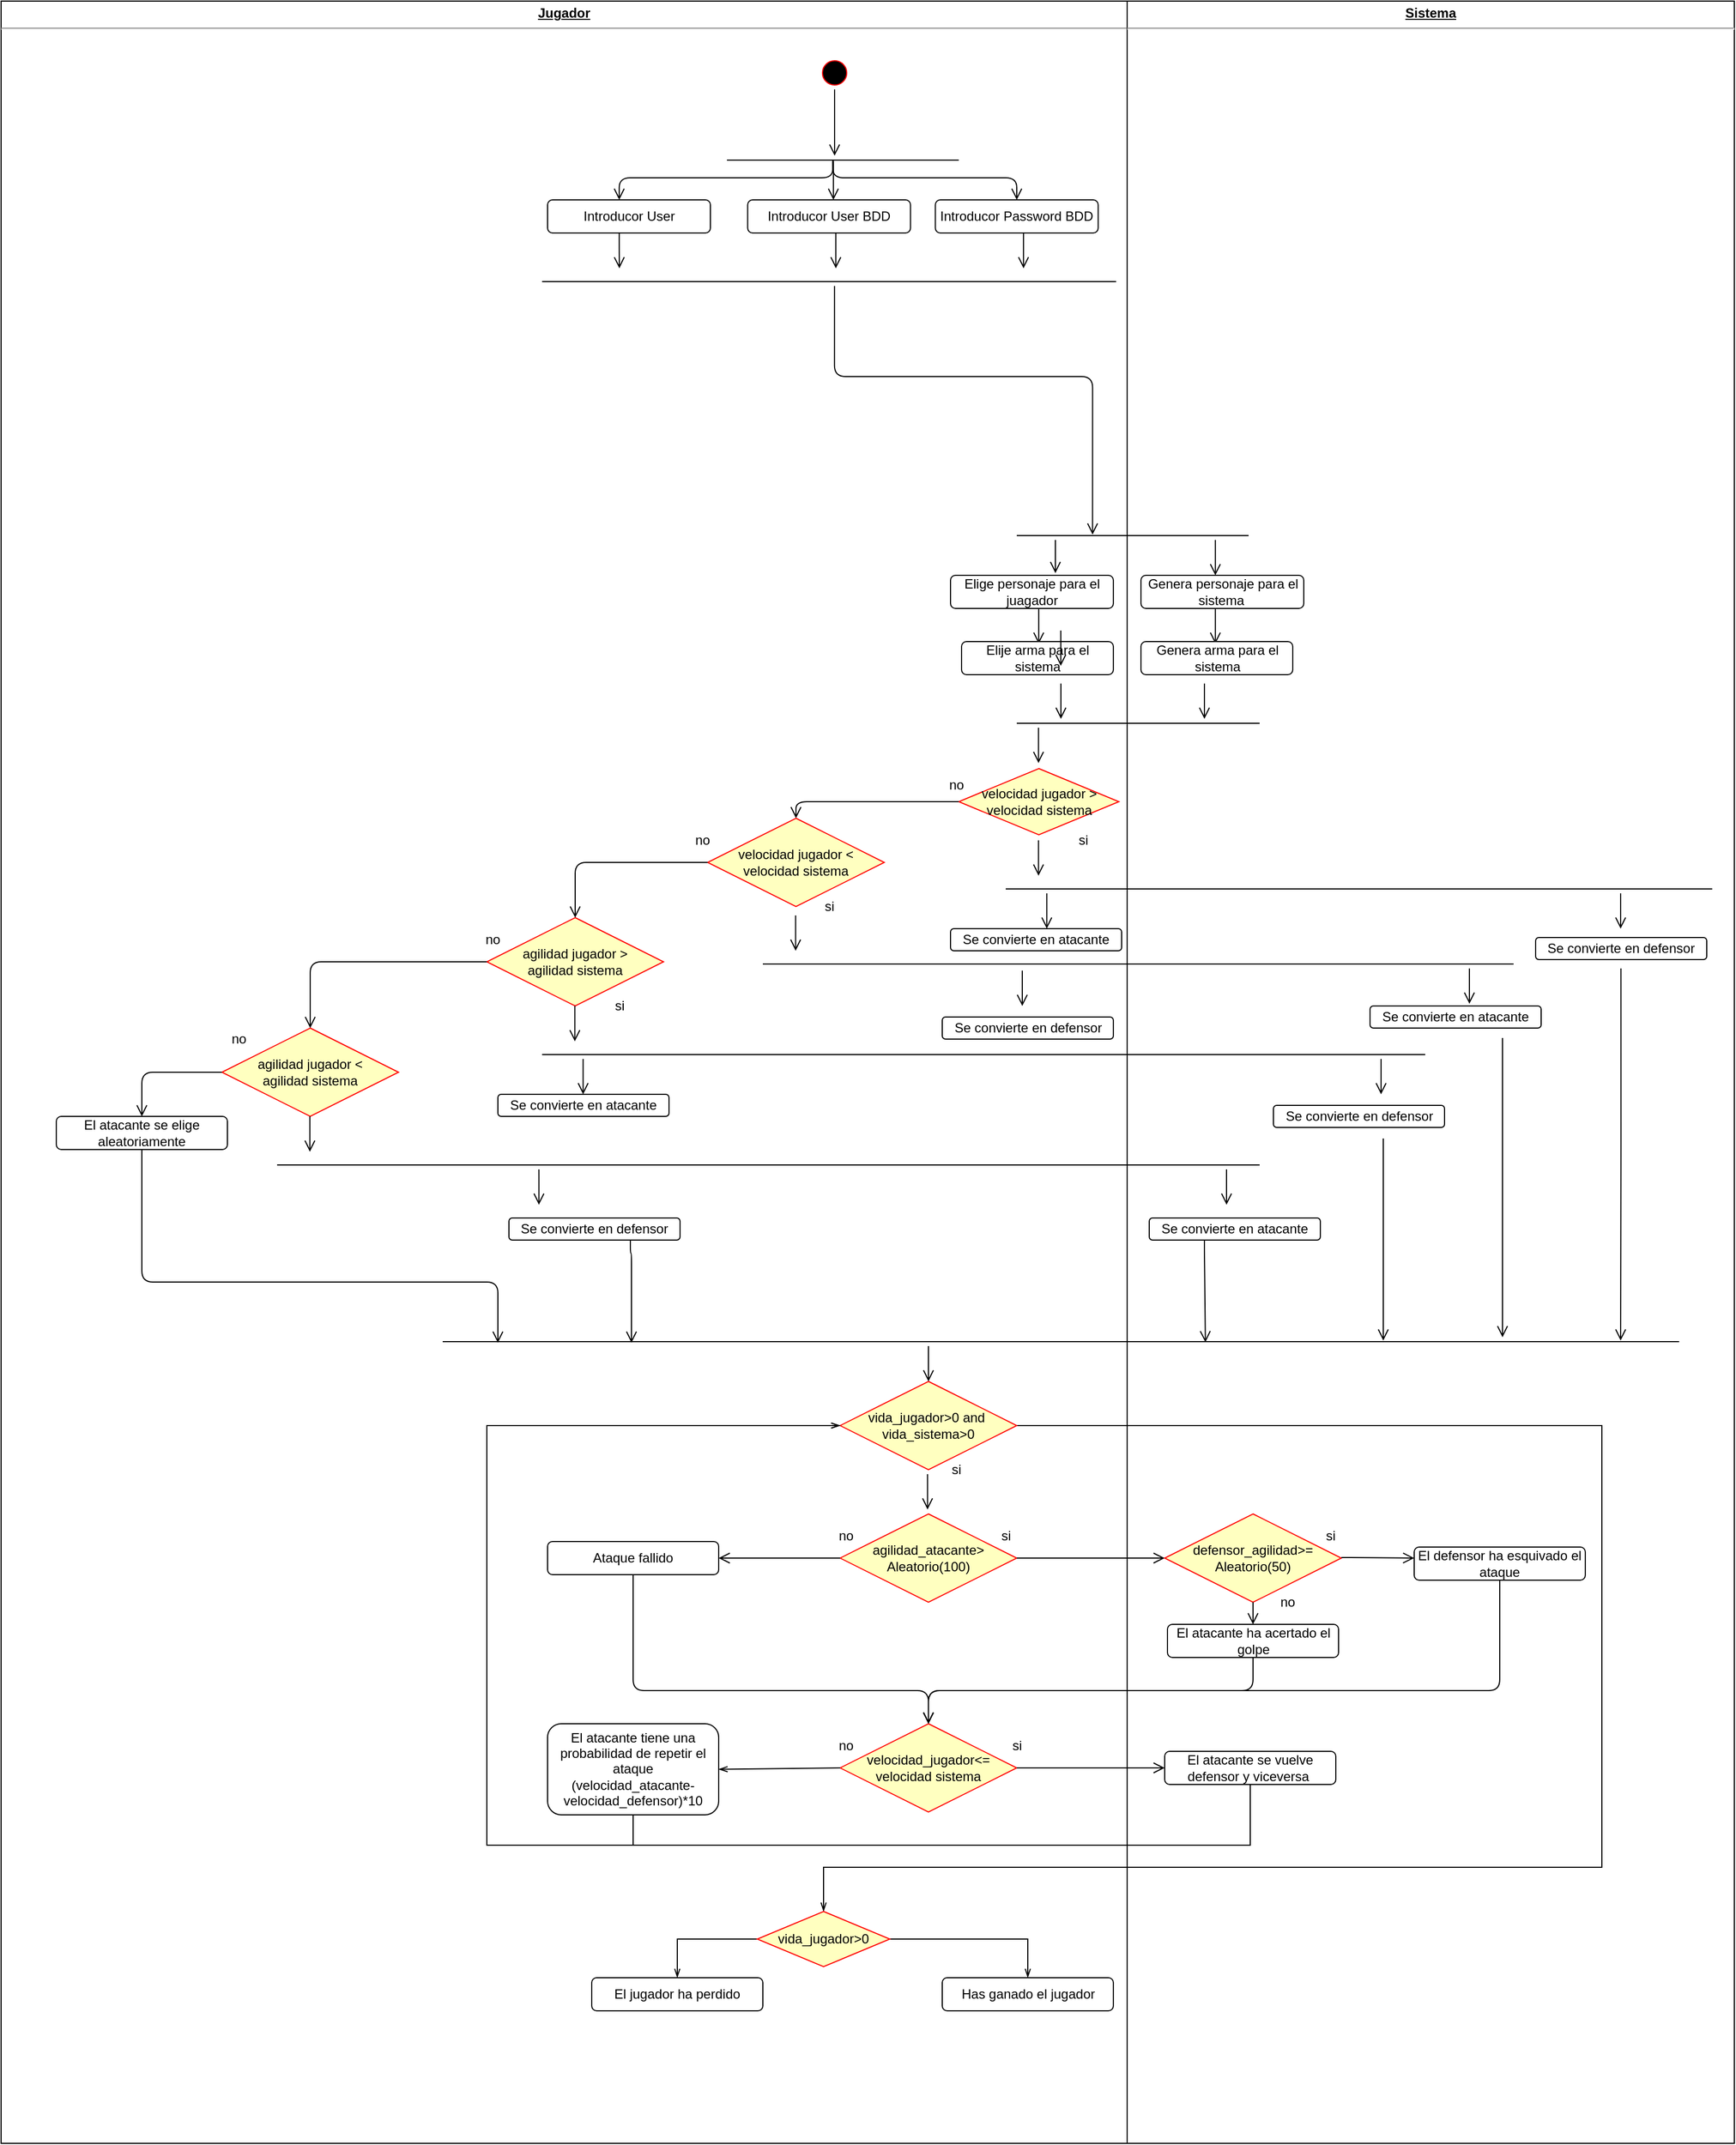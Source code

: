 <mxfile version="14.6.13" type="google"><diagram id="51n5UbU_sZ4hkZLBZIqP" name="Page-1"><mxGraphModel dx="1640" dy="1604" grid="1" gridSize="10" guides="1" tooltips="1" connect="1" arrows="1" fold="1" page="1" pageScale="1" pageWidth="827" pageHeight="1169" math="0" shadow="0"><root><mxCell id="0"/><mxCell id="1" parent="0"/><mxCell id="7JTgRj_fvfWq18P4eEFM-9" value="&lt;p style=&quot;margin: 0px ; margin-top: 4px ; text-align: center ; text-decoration: underline&quot;&gt;&lt;b&gt;Jugador&lt;/b&gt;&lt;/p&gt;&lt;hr&gt;&lt;p style=&quot;margin: 0px ; margin-left: 8px&quot;&gt;&lt;span style=&quot;color: rgba(0 , 0 , 0 , 0) ; font-family: monospace ; font-size: 0px&quot;&gt;%3CmxGraphModel%3E%3Croot%3E%3CmxCell%20id%3D%220%22%2F%3E%3CmxCell%20id%3D%221%22%20parent%3D%220%22%2F%3E%3CmxCell%20id%3D%222%22%20value%3D%22%22%20style%3D%22edgeStyle%3DorthogonalEdgeStyle%3Bhtml%3D1%3BverticalAlign%3Dbottom%3BendArrow%3Dopen%3BendSize%3D8%3B%22%20edge%3D%221%22%20parent%3D%221%22%3E%3CmxGeometry%20relative%3D%221%22%20as%3D%22geometry%22%3E%3CmxPoint%20x%3D%22299.88%22%20y%3D%22472%22%20as%3D%22targetPoint%22%2F%3E%3CmxPoint%20x%3D%22299.88%22%20y%3D%22440%22%20as%3D%22sourcePoint%22%2F%3E%3CArray%20as%3D%22points%22%3E%3CmxPoint%20x%3D%22299.88%22%20y%3D%22452%22%2F%3E%3CmxPoint%20x%3D%22299.88%22%20y%3D%22452%22%2F%3E%3C%2FArray%3E%3C%2FmxGeometry%3E%3C%2FmxCell%3E%3C%2Froot%3E%3C%2FmxGraphModel%3E&lt;/span&gt;&lt;br&gt;&lt;/p&gt;" style="verticalAlign=top;align=left;overflow=fill;fontSize=12;fontFamily=Helvetica;html=1;" parent="1" vertex="1"><mxGeometry x="-640" y="-110" width="1020" height="1940" as="geometry"/></mxCell><mxCell id="7JTgRj_fvfWq18P4eEFM-10" value="&lt;p style=&quot;margin: 0px ; margin-top: 4px ; text-align: center ; text-decoration: underline&quot;&gt;&lt;b&gt;Sistema&lt;/b&gt;&lt;/p&gt;&lt;hr&gt;&lt;p style=&quot;margin: 0px ; margin-left: 8px&quot;&gt;&lt;br&gt;&lt;/p&gt;" style="verticalAlign=top;align=left;overflow=fill;fontSize=12;fontFamily=Helvetica;html=1;" parent="1" vertex="1"><mxGeometry x="380" y="-110" width="550" height="1940" as="geometry"/></mxCell><mxCell id="7JTgRj_fvfWq18P4eEFM-1" value="" style="ellipse;html=1;shape=startState;fillColor=#000000;strokeColor=#ff0000;" parent="1" vertex="1"><mxGeometry x="100" y="-60" width="30" height="30" as="geometry"/></mxCell><mxCell id="7JTgRj_fvfWq18P4eEFM-2" value="" style="edgeStyle=orthogonalEdgeStyle;html=1;verticalAlign=bottom;endArrow=open;endSize=8;" parent="1" source="7JTgRj_fvfWq18P4eEFM-1" edge="1"><mxGeometry relative="1" as="geometry"><mxPoint x="115" y="30" as="targetPoint"/></mxGeometry></mxCell><mxCell id="7JTgRj_fvfWq18P4eEFM-4" value="Elige personaje para el juagador" style="rounded=1;whiteSpace=wrap;html=1;" parent="1" vertex="1"><mxGeometry x="220" y="410" width="147.5" height="30" as="geometry"/></mxCell><mxCell id="7JTgRj_fvfWq18P4eEFM-11" value="" style="line;strokeWidth=1;fillColor=none;align=left;verticalAlign=middle;spacingTop=-1;spacingLeft=3;spacingRight=3;rotatable=0;labelPosition=right;points=[];portConstraint=eastwest;" parent="1" vertex="1"><mxGeometry x="280" y="370" width="210" height="8" as="geometry"/></mxCell><mxCell id="7JTgRj_fvfWq18P4eEFM-12" value="" style="edgeStyle=orthogonalEdgeStyle;html=1;verticalAlign=bottom;endArrow=open;endSize=8;" parent="1" edge="1"><mxGeometry relative="1" as="geometry"><mxPoint x="315" y="408" as="targetPoint"/><mxPoint x="315" y="378" as="sourcePoint"/></mxGeometry></mxCell><mxCell id="7JTgRj_fvfWq18P4eEFM-13" value="" style="edgeStyle=orthogonalEdgeStyle;html=1;verticalAlign=bottom;endArrow=open;endSize=8;" parent="1" edge="1"><mxGeometry relative="1" as="geometry"><mxPoint x="459.88" y="410" as="targetPoint"/><mxPoint x="459.88" y="378" as="sourcePoint"/><Array as="points"><mxPoint x="459.88" y="390"/><mxPoint x="459.88" y="390"/></Array></mxGeometry></mxCell><mxCell id="7JTgRj_fvfWq18P4eEFM-15" value="Genera personaje para el sistema&amp;nbsp;" style="rounded=1;whiteSpace=wrap;html=1;" parent="1" vertex="1"><mxGeometry x="392.5" y="410" width="147.5" height="30" as="geometry"/></mxCell><mxCell id="7JTgRj_fvfWq18P4eEFM-16" value="" style="edgeStyle=orthogonalEdgeStyle;html=1;verticalAlign=bottom;endArrow=open;endSize=8;" parent="1" edge="1"><mxGeometry relative="1" as="geometry"><mxPoint x="459.88" y="472" as="targetPoint"/><mxPoint x="459.88" y="440" as="sourcePoint"/><Array as="points"><mxPoint x="459.88" y="452"/><mxPoint x="459.88" y="452"/></Array></mxGeometry></mxCell><mxCell id="7JTgRj_fvfWq18P4eEFM-17" value="Genera arma para el sistema" style="rounded=1;whiteSpace=wrap;html=1;" parent="1" vertex="1"><mxGeometry x="392.5" y="470" width="137.5" height="30" as="geometry"/></mxCell><mxCell id="7JTgRj_fvfWq18P4eEFM-21" value="" style="edgeStyle=orthogonalEdgeStyle;html=1;verticalAlign=bottom;endArrow=open;endSize=8;" parent="1" edge="1"><mxGeometry relative="1" as="geometry"><mxPoint x="299.88" y="472" as="targetPoint"/><mxPoint x="299.88" y="440" as="sourcePoint"/><Array as="points"><mxPoint x="299.88" y="452"/><mxPoint x="299.88" y="452"/></Array></mxGeometry></mxCell><mxCell id="7JTgRj_fvfWq18P4eEFM-22" value="Elije arma para el sistema" style="rounded=1;whiteSpace=wrap;html=1;" parent="1" vertex="1"><mxGeometry x="230" y="470" width="137.5" height="30" as="geometry"/></mxCell><mxCell id="7JTgRj_fvfWq18P4eEFM-23" value="" style="line;strokeWidth=1;fillColor=none;align=left;verticalAlign=middle;spacingTop=-1;spacingLeft=3;spacingRight=3;rotatable=0;labelPosition=right;points=[];portConstraint=eastwest;" parent="1" vertex="1"><mxGeometry x="280" y="540" width="220" height="8" as="geometry"/></mxCell><mxCell id="7JTgRj_fvfWq18P4eEFM-26" value="" style="edgeStyle=orthogonalEdgeStyle;html=1;verticalAlign=bottom;endArrow=open;endSize=8;" parent="1" edge="1"><mxGeometry relative="1" as="geometry"><mxPoint x="320.0" y="540" as="targetPoint"/><mxPoint x="320.0" y="508" as="sourcePoint"/><Array as="points"><mxPoint x="320" y="520"/><mxPoint x="320" y="520"/></Array></mxGeometry></mxCell><mxCell id="7JTgRj_fvfWq18P4eEFM-27" value="" style="edgeStyle=orthogonalEdgeStyle;html=1;verticalAlign=bottom;endArrow=open;endSize=8;" parent="1" edge="1"><mxGeometry relative="1" as="geometry"><mxPoint x="450.0" y="540" as="targetPoint"/><mxPoint x="450.0" y="508" as="sourcePoint"/><Array as="points"><mxPoint x="450" y="520"/><mxPoint x="450" y="520"/></Array></mxGeometry></mxCell><mxCell id="7JTgRj_fvfWq18P4eEFM-29" value="velocidad jugador &amp;gt; velocidad sistema" style="rhombus;whiteSpace=wrap;html=1;fillColor=#ffffc0;strokeColor=#ff0000;" parent="1" vertex="1"><mxGeometry x="227.5" y="585" width="145" height="60" as="geometry"/></mxCell><mxCell id="7JTgRj_fvfWq18P4eEFM-32" value="" style="edgeStyle=orthogonalEdgeStyle;html=1;verticalAlign=bottom;endArrow=open;endSize=8;" parent="1" edge="1"><mxGeometry relative="1" as="geometry"><mxPoint x="299.71" y="580" as="targetPoint"/><mxPoint x="299.71" y="548" as="sourcePoint"/><Array as="points"><mxPoint x="299.71" y="560"/><mxPoint x="299.71" y="560"/></Array></mxGeometry></mxCell><mxCell id="7JTgRj_fvfWq18P4eEFM-33" value="" style="edgeStyle=orthogonalEdgeStyle;html=1;verticalAlign=bottom;endArrow=open;endSize=8;exitX=0;exitY=0.5;exitDx=0;exitDy=0;entryX=0.5;entryY=0;entryDx=0;entryDy=0;" parent="1" source="7JTgRj_fvfWq18P4eEFM-29" target="7JTgRj_fvfWq18P4eEFM-35" edge="1"><mxGeometry relative="1" as="geometry"><mxPoint x="190.0" y="645" as="targetPoint"/><mxPoint x="190.0" y="613" as="sourcePoint"/><Array as="points"/></mxGeometry></mxCell><mxCell id="7JTgRj_fvfWq18P4eEFM-34" value="no" style="text;html=1;align=center;verticalAlign=middle;resizable=0;points=[];autosize=1;strokeColor=none;" parent="1" vertex="1"><mxGeometry x="210" y="590" width="30" height="20" as="geometry"/></mxCell><mxCell id="7JTgRj_fvfWq18P4eEFM-35" value="velocidad jugador &amp;lt; velocidad sistema" style="rhombus;whiteSpace=wrap;html=1;fillColor=#ffffc0;strokeColor=#ff0000;" parent="1" vertex="1"><mxGeometry y="630" width="160" height="80" as="geometry"/></mxCell><mxCell id="7JTgRj_fvfWq18P4eEFM-38" value="no" style="text;html=1;align=center;verticalAlign=middle;resizable=0;points=[];autosize=1;strokeColor=none;" parent="1" vertex="1"><mxGeometry x="-20" y="640" width="30" height="20" as="geometry"/></mxCell><mxCell id="7JTgRj_fvfWq18P4eEFM-40" value="agilidad jugador &amp;gt;&lt;br&gt;agilidad sistema" style="rhombus;whiteSpace=wrap;html=1;fillColor=#ffffc0;strokeColor=#ff0000;" parent="1" vertex="1"><mxGeometry x="-200" y="720" width="160" height="80" as="geometry"/></mxCell><mxCell id="7JTgRj_fvfWq18P4eEFM-41" value="" style="edgeStyle=orthogonalEdgeStyle;html=1;verticalAlign=bottom;endArrow=open;endSize=8;exitX=0;exitY=0.5;exitDx=0;exitDy=0;entryX=0.5;entryY=0;entryDx=0;entryDy=0;" parent="1" source="7JTgRj_fvfWq18P4eEFM-35" target="7JTgRj_fvfWq18P4eEFM-40" edge="1"><mxGeometry relative="1" as="geometry"><mxPoint x="90" y="640" as="targetPoint"/><mxPoint x="237.5" y="625" as="sourcePoint"/><Array as="points"/></mxGeometry></mxCell><mxCell id="7JTgRj_fvfWq18P4eEFM-42" value="si&lt;br&gt;" style="text;html=1;align=center;verticalAlign=middle;resizable=0;points=[];autosize=1;strokeColor=none;" parent="1" vertex="1"><mxGeometry x="330" y="640" width="20" height="20" as="geometry"/></mxCell><mxCell id="7JTgRj_fvfWq18P4eEFM-43" value="" style="edgeStyle=orthogonalEdgeStyle;html=1;verticalAlign=bottom;endArrow=open;endSize=8;" parent="1" edge="1"><mxGeometry relative="1" as="geometry"><mxPoint x="299.71" y="682" as="targetPoint"/><mxPoint x="299.71" y="650" as="sourcePoint"/><Array as="points"><mxPoint x="299.71" y="662"/><mxPoint x="299.71" y="662"/></Array></mxGeometry></mxCell><mxCell id="7JTgRj_fvfWq18P4eEFM-45" value="" style="line;strokeWidth=1;fillColor=none;align=left;verticalAlign=middle;spacingTop=-1;spacingLeft=3;spacingRight=3;rotatable=0;labelPosition=right;points=[];portConstraint=eastwest;" parent="1" vertex="1"><mxGeometry x="270" y="690" width="640" height="8" as="geometry"/></mxCell><mxCell id="7JTgRj_fvfWq18P4eEFM-46" value="" style="edgeStyle=orthogonalEdgeStyle;html=1;verticalAlign=bottom;endArrow=open;endSize=8;" parent="1" edge="1"><mxGeometry relative="1" as="geometry"><mxPoint x="307.21" y="730" as="targetPoint"/><mxPoint x="307.21" y="698" as="sourcePoint"/><Array as="points"><mxPoint x="307.21" y="710"/><mxPoint x="307.21" y="710"/></Array></mxGeometry></mxCell><mxCell id="7JTgRj_fvfWq18P4eEFM-47" value="" style="edgeStyle=orthogonalEdgeStyle;html=1;verticalAlign=bottom;endArrow=open;endSize=8;" parent="1" edge="1"><mxGeometry relative="1" as="geometry"><mxPoint x="827" y="730" as="targetPoint"/><mxPoint x="827" y="698" as="sourcePoint"/><Array as="points"><mxPoint x="827" y="710"/><mxPoint x="827" y="710"/></Array></mxGeometry></mxCell><mxCell id="7JTgRj_fvfWq18P4eEFM-48" value="Se convierte en atacante" style="rounded=1;whiteSpace=wrap;html=1;" parent="1" vertex="1"><mxGeometry x="220" y="730" width="155" height="20" as="geometry"/></mxCell><mxCell id="7JTgRj_fvfWq18P4eEFM-50" value="Se convierte en defensor" style="rounded=1;whiteSpace=wrap;html=1;" parent="1" vertex="1"><mxGeometry x="750" y="738" width="155" height="20" as="geometry"/></mxCell><mxCell id="7JTgRj_fvfWq18P4eEFM-51" value="si&lt;br&gt;" style="text;html=1;align=center;verticalAlign=middle;resizable=0;points=[];autosize=1;strokeColor=none;" parent="1" vertex="1"><mxGeometry x="100" y="700" width="20" height="20" as="geometry"/></mxCell><mxCell id="7JTgRj_fvfWq18P4eEFM-52" value="" style="edgeStyle=orthogonalEdgeStyle;html=1;verticalAlign=bottom;endArrow=open;endSize=8;" parent="1" edge="1"><mxGeometry relative="1" as="geometry"><mxPoint x="79.71" y="750" as="targetPoint"/><mxPoint x="79.71" y="718" as="sourcePoint"/><Array as="points"><mxPoint x="79.71" y="730"/><mxPoint x="79.71" y="730"/></Array></mxGeometry></mxCell><mxCell id="7JTgRj_fvfWq18P4eEFM-53" value="" style="line;strokeWidth=1;fillColor=none;align=left;verticalAlign=middle;spacingTop=-1;spacingLeft=3;spacingRight=3;rotatable=0;labelPosition=right;points=[];portConstraint=eastwest;" parent="1" vertex="1"><mxGeometry x="50" y="758" width="680" height="8" as="geometry"/></mxCell><mxCell id="7JTgRj_fvfWq18P4eEFM-54" value="" style="edgeStyle=orthogonalEdgeStyle;html=1;verticalAlign=bottom;endArrow=open;endSize=8;" parent="1" edge="1"><mxGeometry relative="1" as="geometry"><mxPoint x="285" y="800" as="targetPoint"/><mxPoint x="285" y="768" as="sourcePoint"/><Array as="points"><mxPoint x="285" y="780"/><mxPoint x="285" y="780"/></Array></mxGeometry></mxCell><mxCell id="7JTgRj_fvfWq18P4eEFM-55" value="" style="edgeStyle=orthogonalEdgeStyle;html=1;verticalAlign=bottom;endArrow=open;endSize=8;" parent="1" edge="1"><mxGeometry relative="1" as="geometry"><mxPoint x="690.02" y="798" as="targetPoint"/><mxPoint x="690.02" y="766" as="sourcePoint"/><Array as="points"><mxPoint x="690.02" y="778"/><mxPoint x="690.02" y="778"/></Array></mxGeometry></mxCell><mxCell id="7JTgRj_fvfWq18P4eEFM-56" value="Se convierte en atacante" style="rounded=1;whiteSpace=wrap;html=1;" parent="1" vertex="1"><mxGeometry x="600" y="800" width="155" height="20" as="geometry"/></mxCell><mxCell id="7JTgRj_fvfWq18P4eEFM-57" value="Se convierte en defensor" style="rounded=1;whiteSpace=wrap;html=1;" parent="1" vertex="1"><mxGeometry x="212.5" y="810" width="155" height="20" as="geometry"/></mxCell><mxCell id="7JTgRj_fvfWq18P4eEFM-58" value="agilidad jugador &amp;lt;&lt;br&gt;agilidad sistema" style="rhombus;whiteSpace=wrap;html=1;fillColor=#ffffc0;strokeColor=#ff0000;" parent="1" vertex="1"><mxGeometry x="-440" y="820" width="160" height="80" as="geometry"/></mxCell><mxCell id="7JTgRj_fvfWq18P4eEFM-59" value="" style="edgeStyle=orthogonalEdgeStyle;html=1;verticalAlign=bottom;endArrow=open;endSize=8;exitX=0;exitY=0.5;exitDx=0;exitDy=0;" parent="1" source="7JTgRj_fvfWq18P4eEFM-40" target="7JTgRj_fvfWq18P4eEFM-58" edge="1"><mxGeometry relative="1" as="geometry"><mxPoint x="-110" y="730" as="targetPoint"/><mxPoint x="10" y="680.0" as="sourcePoint"/><Array as="points"/></mxGeometry></mxCell><mxCell id="7JTgRj_fvfWq18P4eEFM-60" value="no" style="text;html=1;align=center;verticalAlign=middle;resizable=0;points=[];autosize=1;strokeColor=none;" parent="1" vertex="1"><mxGeometry x="-210" y="730" width="30" height="20" as="geometry"/></mxCell><mxCell id="7JTgRj_fvfWq18P4eEFM-77" value="si&lt;br&gt;" style="text;html=1;align=center;verticalAlign=middle;resizable=0;points=[];autosize=1;strokeColor=none;" parent="1" vertex="1"><mxGeometry x="-90" y="790" width="20" height="20" as="geometry"/></mxCell><mxCell id="7JTgRj_fvfWq18P4eEFM-78" value="" style="edgeStyle=orthogonalEdgeStyle;html=1;verticalAlign=bottom;endArrow=open;endSize=8;" parent="1" edge="1"><mxGeometry relative="1" as="geometry"><mxPoint x="-120.29" y="832.0" as="targetPoint"/><mxPoint x="-120.29" y="800" as="sourcePoint"/><Array as="points"><mxPoint x="-120.29" y="812"/><mxPoint x="-120.29" y="812"/></Array></mxGeometry></mxCell><mxCell id="7JTgRj_fvfWq18P4eEFM-79" value="" style="line;strokeWidth=1;fillColor=none;align=left;verticalAlign=middle;spacingTop=-1;spacingLeft=3;spacingRight=3;rotatable=0;labelPosition=right;points=[];portConstraint=eastwest;" parent="1" vertex="1"><mxGeometry x="-150" y="840" width="800" height="8" as="geometry"/></mxCell><mxCell id="7JTgRj_fvfWq18P4eEFM-80" value="" style="edgeStyle=orthogonalEdgeStyle;html=1;verticalAlign=bottom;endArrow=open;endSize=8;" parent="1" edge="1"><mxGeometry relative="1" as="geometry"><mxPoint x="-112.79" y="880" as="targetPoint"/><mxPoint x="-112.79" y="848" as="sourcePoint"/><Array as="points"><mxPoint x="-112.79" y="860"/><mxPoint x="-112.79" y="860"/></Array></mxGeometry></mxCell><mxCell id="7JTgRj_fvfWq18P4eEFM-81" value="" style="edgeStyle=orthogonalEdgeStyle;html=1;verticalAlign=bottom;endArrow=open;endSize=8;" parent="1" edge="1"><mxGeometry relative="1" as="geometry"><mxPoint x="610" y="880" as="targetPoint"/><mxPoint x="610" y="848" as="sourcePoint"/><Array as="points"><mxPoint x="610" y="860"/><mxPoint x="610" y="860"/></Array></mxGeometry></mxCell><mxCell id="7JTgRj_fvfWq18P4eEFM-82" value="Se convierte en defensor" style="rounded=1;whiteSpace=wrap;html=1;" parent="1" vertex="1"><mxGeometry x="512.5" y="890" width="155" height="20" as="geometry"/></mxCell><mxCell id="7JTgRj_fvfWq18P4eEFM-84" value="Se convierte en atacante" style="rounded=1;whiteSpace=wrap;html=1;" parent="1" vertex="1"><mxGeometry x="-190" y="880" width="155" height="20" as="geometry"/></mxCell><mxCell id="7JTgRj_fvfWq18P4eEFM-85" value="El atacante se elige aleatoriamente" style="rounded=1;whiteSpace=wrap;html=1;" parent="1" vertex="1"><mxGeometry x="-590" y="900" width="155" height="30" as="geometry"/></mxCell><mxCell id="7JTgRj_fvfWq18P4eEFM-86" value="no" style="text;html=1;align=center;verticalAlign=middle;resizable=0;points=[];autosize=1;strokeColor=none;" parent="1" vertex="1"><mxGeometry x="-440" y="820" width="30" height="20" as="geometry"/></mxCell><mxCell id="7JTgRj_fvfWq18P4eEFM-87" value="" style="edgeStyle=orthogonalEdgeStyle;html=1;verticalAlign=bottom;endArrow=open;endSize=8;exitX=0;exitY=0.5;exitDx=0;exitDy=0;" parent="1" source="7JTgRj_fvfWq18P4eEFM-58" target="7JTgRj_fvfWq18P4eEFM-85" edge="1"><mxGeometry relative="1" as="geometry"><mxPoint x="-349.966" y="830.017" as="targetPoint"/><mxPoint x="-190" y="770" as="sourcePoint"/><Array as="points"/></mxGeometry></mxCell><mxCell id="7JTgRj_fvfWq18P4eEFM-96" value="" style="edgeStyle=orthogonalEdgeStyle;html=1;verticalAlign=bottom;endArrow=open;endSize=8;" parent="1" edge="1"><mxGeometry relative="1" as="geometry"><mxPoint x="-360.29" y="932" as="targetPoint"/><mxPoint x="-360.29" y="900" as="sourcePoint"/><Array as="points"><mxPoint x="-360.29" y="912"/><mxPoint x="-360.29" y="912"/></Array></mxGeometry></mxCell><mxCell id="7JTgRj_fvfWq18P4eEFM-97" value="" style="line;strokeWidth=1;fillColor=none;align=left;verticalAlign=middle;spacingTop=-1;spacingLeft=3;spacingRight=3;rotatable=0;labelPosition=right;points=[];portConstraint=eastwest;" parent="1" vertex="1"><mxGeometry x="-390" y="940" width="890" height="8" as="geometry"/></mxCell><mxCell id="7JTgRj_fvfWq18P4eEFM-98" value="" style="edgeStyle=orthogonalEdgeStyle;html=1;verticalAlign=bottom;endArrow=open;endSize=8;" parent="1" edge="1"><mxGeometry relative="1" as="geometry"><mxPoint x="470.02" y="980" as="targetPoint"/><mxPoint x="470.02" y="948" as="sourcePoint"/><Array as="points"><mxPoint x="470.02" y="960"/><mxPoint x="470.02" y="960"/></Array></mxGeometry></mxCell><mxCell id="7JTgRj_fvfWq18P4eEFM-99" value="Se convierte en atacante" style="rounded=1;whiteSpace=wrap;html=1;" parent="1" vertex="1"><mxGeometry x="400" y="992" width="155" height="20" as="geometry"/></mxCell><mxCell id="7JTgRj_fvfWq18P4eEFM-100" value="Se convierte en defensor" style="rounded=1;whiteSpace=wrap;html=1;" parent="1" vertex="1"><mxGeometry x="-180" y="992" width="155" height="20" as="geometry"/></mxCell><mxCell id="7JTgRj_fvfWq18P4eEFM-101" value="" style="edgeStyle=orthogonalEdgeStyle;html=1;verticalAlign=bottom;endArrow=open;endSize=8;" parent="1" edge="1"><mxGeometry relative="1" as="geometry"><mxPoint x="-152.84" y="980.0" as="targetPoint"/><mxPoint x="-152.84" y="948" as="sourcePoint"/><Array as="points"><mxPoint x="-152.84" y="960"/><mxPoint x="-152.84" y="960"/></Array></mxGeometry></mxCell><mxCell id="7JTgRj_fvfWq18P4eEFM-102" value="" style="line;strokeWidth=1;fillColor=none;align=left;verticalAlign=middle;spacingTop=-1;spacingLeft=3;spacingRight=3;rotatable=0;labelPosition=right;points=[];portConstraint=eastwest;" parent="1" vertex="1"><mxGeometry x="-240" y="1100" width="1120" height="8" as="geometry"/></mxCell><mxCell id="7JTgRj_fvfWq18P4eEFM-103" value="" style="edgeStyle=orthogonalEdgeStyle;html=1;verticalAlign=bottom;endArrow=open;endSize=8;exitX=0.5;exitY=1;exitDx=0;exitDy=0;" parent="1" source="7JTgRj_fvfWq18P4eEFM-85" edge="1"><mxGeometry relative="1" as="geometry"><mxPoint x="-190" y="1105" as="targetPoint"/><mxPoint x="-430" y="870" as="sourcePoint"/><Array as="points"><mxPoint x="-513" y="1050"/><mxPoint x="-190" y="1050"/><mxPoint x="-190" y="1105"/></Array></mxGeometry></mxCell><mxCell id="7JTgRj_fvfWq18P4eEFM-104" value="" style="edgeStyle=orthogonalEdgeStyle;html=1;verticalAlign=bottom;endArrow=open;endSize=8;" parent="1" edge="1"><mxGeometry relative="1" as="geometry"><mxPoint x="-69" y="1105" as="targetPoint"/><mxPoint x="-70.0" y="1012" as="sourcePoint"/><Array as="points"><mxPoint x="-70" y="1024"/><mxPoint x="-69" y="1024"/></Array></mxGeometry></mxCell><mxCell id="7JTgRj_fvfWq18P4eEFM-105" value="" style="edgeStyle=orthogonalEdgeStyle;html=1;verticalAlign=bottom;endArrow=open;endSize=8;entryX=0.192;entryY=0.569;entryDx=0;entryDy=0;entryPerimeter=0;" parent="1" edge="1"><mxGeometry relative="1" as="geometry"><mxPoint x="450.88" y="1104.552" as="targetPoint"/><mxPoint x="450" y="1012.0" as="sourcePoint"/><Array as="points"><mxPoint x="450" y="1024"/><mxPoint x="451" y="1024"/></Array></mxGeometry></mxCell><mxCell id="7JTgRj_fvfWq18P4eEFM-106" value="" style="edgeStyle=orthogonalEdgeStyle;html=1;verticalAlign=bottom;endArrow=open;endSize=8;" parent="1" edge="1"><mxGeometry relative="1" as="geometry"><mxPoint x="612" y="1103" as="targetPoint"/><mxPoint x="612" y="920" as="sourcePoint"/><Array as="points"><mxPoint x="612" y="960"/><mxPoint x="612" y="960"/></Array></mxGeometry></mxCell><mxCell id="7JTgRj_fvfWq18P4eEFM-107" value="" style="edgeStyle=orthogonalEdgeStyle;html=1;verticalAlign=bottom;endArrow=open;endSize=8;" parent="1" target="7JTgRj_fvfWq18P4eEFM-102" edge="1"><mxGeometry relative="1" as="geometry"><mxPoint x="720" y="1012" as="targetPoint"/><mxPoint x="720" y="829" as="sourcePoint"/><Array as="points"><mxPoint x="720" y="1050"/><mxPoint x="720" y="1050"/></Array></mxGeometry></mxCell><mxCell id="7JTgRj_fvfWq18P4eEFM-108" value="" style="edgeStyle=orthogonalEdgeStyle;html=1;verticalAlign=bottom;endArrow=open;endSize=8;entryX=0.953;entryY=0.373;entryDx=0;entryDy=0;entryPerimeter=0;" parent="1" target="7JTgRj_fvfWq18P4eEFM-102" edge="1"><mxGeometry relative="1" as="geometry"><mxPoint x="827.26" y="1037" as="targetPoint"/><mxPoint x="827.26" y="766" as="sourcePoint"/><Array as="points"><mxPoint x="827" y="933"/><mxPoint x="827" y="933"/><mxPoint x="827" y="1103"/></Array></mxGeometry></mxCell><mxCell id="7JTgRj_fvfWq18P4eEFM-152" style="edgeStyle=orthogonalEdgeStyle;rounded=0;orthogonalLoop=1;jettySize=auto;html=1;exitX=1;exitY=0.5;exitDx=0;exitDy=0;endArrow=openThin;endFill=0;strokeColor=#000000;entryX=0.5;entryY=0;entryDx=0;entryDy=0;" parent="1" target="7JTgRj_fvfWq18P4eEFM-150" edge="1"><mxGeometry relative="1" as="geometry"><mxPoint x="175" y="1180" as="sourcePoint"/><Array as="points"><mxPoint x="810" y="1180"/><mxPoint x="810" y="1580"/><mxPoint x="105" y="1580"/></Array></mxGeometry></mxCell><mxCell id="7JTgRj_fvfWq18P4eEFM-109" value="vida_jugador&amp;gt;0 and&amp;nbsp;&lt;br&gt;vida_sistema&amp;gt;0" style="rhombus;whiteSpace=wrap;html=1;fillColor=#ffffc0;strokeColor=#ff0000;" parent="1" vertex="1"><mxGeometry x="120" y="1140" width="160" height="80" as="geometry"/></mxCell><mxCell id="7JTgRj_fvfWq18P4eEFM-110" value="si&lt;br&gt;" style="text;html=1;align=center;verticalAlign=middle;resizable=0;points=[];autosize=1;strokeColor=none;" parent="1" vertex="1"><mxGeometry x="215" y="1210" width="20" height="20" as="geometry"/></mxCell><mxCell id="7JTgRj_fvfWq18P4eEFM-111" value="" style="edgeStyle=orthogonalEdgeStyle;html=1;verticalAlign=bottom;endArrow=open;endSize=8;" parent="1" edge="1"><mxGeometry relative="1" as="geometry"><mxPoint x="200.02" y="1140" as="targetPoint"/><mxPoint x="200.02" y="1108" as="sourcePoint"/><Array as="points"><mxPoint x="200.02" y="1120"/><mxPoint x="200.02" y="1120"/></Array></mxGeometry></mxCell><mxCell id="7JTgRj_fvfWq18P4eEFM-112" value="agilidad_atacante&amp;gt;&lt;br&gt;Aleatorio(100)" style="rhombus;whiteSpace=wrap;html=1;fillColor=#ffffc0;strokeColor=#ff0000;" parent="1" vertex="1"><mxGeometry x="120" y="1260" width="160" height="80" as="geometry"/></mxCell><mxCell id="7JTgRj_fvfWq18P4eEFM-113" value="" style="edgeStyle=orthogonalEdgeStyle;html=1;verticalAlign=bottom;endArrow=open;endSize=8;" parent="1" edge="1"><mxGeometry relative="1" as="geometry"><mxPoint x="199.19" y="1256" as="targetPoint"/><mxPoint x="199.19" y="1224" as="sourcePoint"/><Array as="points"><mxPoint x="199.19" y="1236"/><mxPoint x="199.19" y="1236"/></Array></mxGeometry></mxCell><mxCell id="7JTgRj_fvfWq18P4eEFM-114" value="si&lt;br&gt;" style="text;html=1;align=center;verticalAlign=middle;resizable=0;points=[];autosize=1;strokeColor=none;" parent="1" vertex="1"><mxGeometry x="260" y="1270" width="20" height="20" as="geometry"/></mxCell><mxCell id="7JTgRj_fvfWq18P4eEFM-115" value="" style="edgeStyle=orthogonalEdgeStyle;html=1;verticalAlign=bottom;endArrow=open;endSize=8;exitX=1;exitY=0.5;exitDx=0;exitDy=0;entryX=0;entryY=0.5;entryDx=0;entryDy=0;" parent="1" source="7JTgRj_fvfWq18P4eEFM-112" edge="1"><mxGeometry relative="1" as="geometry"><mxPoint x="414" y="1300" as="targetPoint"/><mxPoint x="-502.5" y="940" as="sourcePoint"/><Array as="points"><mxPoint x="400" y="1300"/></Array></mxGeometry></mxCell><mxCell id="7JTgRj_fvfWq18P4eEFM-117" value="defensor_agilidad&amp;gt;=&lt;br&gt;Aleatorio(50)" style="rhombus;whiteSpace=wrap;html=1;fillColor=#ffffc0;strokeColor=#ff0000;" parent="1" vertex="1"><mxGeometry x="414" y="1260" width="160" height="80" as="geometry"/></mxCell><mxCell id="7JTgRj_fvfWq18P4eEFM-118" value="si&lt;br&gt;" style="text;html=1;align=center;verticalAlign=middle;resizable=0;points=[];autosize=1;strokeColor=none;" parent="1" vertex="1"><mxGeometry x="554" y="1270" width="20" height="20" as="geometry"/></mxCell><mxCell id="7JTgRj_fvfWq18P4eEFM-119" value="El defensor ha esquivado el ataque" style="rounded=1;whiteSpace=wrap;html=1;" parent="1" vertex="1"><mxGeometry x="640" y="1290" width="155" height="30" as="geometry"/></mxCell><mxCell id="7JTgRj_fvfWq18P4eEFM-120" value="" style="edgeStyle=orthogonalEdgeStyle;html=1;verticalAlign=bottom;endArrow=open;endSize=8;exitX=1;exitY=0.5;exitDx=0;exitDy=0;" parent="1" edge="1"><mxGeometry relative="1" as="geometry"><mxPoint x="640" y="1300" as="targetPoint"/><mxPoint x="574" y="1299.5" as="sourcePoint"/><Array as="points"><mxPoint x="590" y="1299"/></Array></mxGeometry></mxCell><mxCell id="7JTgRj_fvfWq18P4eEFM-121" value="no" style="text;html=1;align=center;verticalAlign=middle;resizable=0;points=[];autosize=1;strokeColor=none;" parent="1" vertex="1"><mxGeometry x="510" y="1330" width="30" height="20" as="geometry"/></mxCell><mxCell id="7JTgRj_fvfWq18P4eEFM-122" value="El atacante ha acertado el golpe" style="rounded=1;whiteSpace=wrap;html=1;" parent="1" vertex="1"><mxGeometry x="416.5" y="1360" width="155" height="30" as="geometry"/></mxCell><mxCell id="7JTgRj_fvfWq18P4eEFM-125" value="" style="edgeStyle=orthogonalEdgeStyle;html=1;verticalAlign=bottom;endArrow=open;endSize=8;exitX=0.5;exitY=1;exitDx=0;exitDy=0;entryX=0.5;entryY=0;entryDx=0;entryDy=0;" parent="1" source="7JTgRj_fvfWq18P4eEFM-117" target="7JTgRj_fvfWq18P4eEFM-122" edge="1"><mxGeometry relative="1" as="geometry"><mxPoint x="650" y="1310" as="targetPoint"/><mxPoint x="584" y="1309.5" as="sourcePoint"/><Array as="points"><mxPoint x="494" y="1360"/><mxPoint x="494" y="1360"/></Array></mxGeometry></mxCell><mxCell id="7JTgRj_fvfWq18P4eEFM-126" value="no" style="text;html=1;align=center;verticalAlign=middle;resizable=0;points=[];autosize=1;strokeColor=none;" parent="1" vertex="1"><mxGeometry x="110" y="1270" width="30" height="20" as="geometry"/></mxCell><mxCell id="7JTgRj_fvfWq18P4eEFM-127" value="Ataque fallido" style="rounded=1;whiteSpace=wrap;html=1;" parent="1" vertex="1"><mxGeometry x="-145" y="1285" width="155" height="30" as="geometry"/></mxCell><mxCell id="7JTgRj_fvfWq18P4eEFM-128" value="" style="edgeStyle=orthogonalEdgeStyle;html=1;verticalAlign=bottom;endArrow=open;endSize=8;exitX=0;exitY=0.5;exitDx=0;exitDy=0;entryX=1;entryY=0.5;entryDx=0;entryDy=0;" parent="1" source="7JTgRj_fvfWq18P4eEFM-112" target="7JTgRj_fvfWq18P4eEFM-127" edge="1"><mxGeometry relative="1" as="geometry"><mxPoint x="424" y="1310" as="targetPoint"/><mxPoint x="290" y="1310" as="sourcePoint"/><Array as="points"><mxPoint x="100" y="1300"/><mxPoint x="100" y="1300"/></Array></mxGeometry></mxCell><mxCell id="7JTgRj_fvfWq18P4eEFM-130" value="" style="edgeStyle=orthogonalEdgeStyle;html=1;verticalAlign=bottom;endArrow=open;endSize=8;exitX=0.5;exitY=1;exitDx=0;exitDy=0;entryX=0.5;entryY=0;entryDx=0;entryDy=0;" parent="1" source="7JTgRj_fvfWq18P4eEFM-127" target="7JTgRj_fvfWq18P4eEFM-131" edge="1"><mxGeometry relative="1" as="geometry"><mxPoint x="170" y="1530" as="targetPoint"/><mxPoint y="1470" as="sourcePoint"/><Array as="points"><mxPoint x="-67" y="1420"/><mxPoint x="200" y="1420"/></Array></mxGeometry></mxCell><mxCell id="7JTgRj_fvfWq18P4eEFM-131" value="velocidad_jugador&amp;lt;=&lt;br&gt;velocidad sistema" style="rhombus;whiteSpace=wrap;html=1;fillColor=#ffffc0;strokeColor=#ff0000;" parent="1" vertex="1"><mxGeometry x="120" y="1450" width="160" height="80" as="geometry"/></mxCell><mxCell id="7JTgRj_fvfWq18P4eEFM-133" value="" style="edgeStyle=orthogonalEdgeStyle;html=1;verticalAlign=bottom;endArrow=open;endSize=8;exitX=0.5;exitY=1;exitDx=0;exitDy=0;entryX=0.5;entryY=0;entryDx=0;entryDy=0;" parent="1" source="7JTgRj_fvfWq18P4eEFM-122" target="7JTgRj_fvfWq18P4eEFM-131" edge="1"><mxGeometry relative="1" as="geometry"><mxPoint x="210" y="1460" as="targetPoint"/><mxPoint x="-57.5" y="1325" as="sourcePoint"/><Array as="points"><mxPoint x="494" y="1420"/><mxPoint x="200" y="1420"/></Array></mxGeometry></mxCell><mxCell id="7JTgRj_fvfWq18P4eEFM-134" value="" style="edgeStyle=orthogonalEdgeStyle;html=1;verticalAlign=bottom;endArrow=open;endSize=8;exitX=0.5;exitY=1;exitDx=0;exitDy=0;entryX=0.5;entryY=0;entryDx=0;entryDy=0;" parent="1" source="7JTgRj_fvfWq18P4eEFM-119" target="7JTgRj_fvfWq18P4eEFM-131" edge="1"><mxGeometry relative="1" as="geometry"><mxPoint x="210" y="1460" as="targetPoint"/><mxPoint x="426.5" y="1385" as="sourcePoint"/><Array as="points"><mxPoint x="718" y="1420"/><mxPoint x="200" y="1420"/></Array></mxGeometry></mxCell><mxCell id="7JTgRj_fvfWq18P4eEFM-136" value="si&lt;br&gt;" style="text;html=1;align=center;verticalAlign=middle;resizable=0;points=[];autosize=1;strokeColor=none;" parent="1" vertex="1"><mxGeometry x="270" y="1460" width="20" height="20" as="geometry"/></mxCell><mxCell id="7JTgRj_fvfWq18P4eEFM-149" style="edgeStyle=orthogonalEdgeStyle;rounded=0;orthogonalLoop=1;jettySize=auto;html=1;exitX=0.5;exitY=1;exitDx=0;exitDy=0;endArrow=openThin;endFill=0;strokeColor=#000000;" parent="1" source="7JTgRj_fvfWq18P4eEFM-137" edge="1"><mxGeometry relative="1" as="geometry"><mxPoint x="120" y="1180" as="targetPoint"/><Array as="points"><mxPoint x="491" y="1560"/><mxPoint x="-200" y="1560"/><mxPoint x="-200" y="1180"/></Array></mxGeometry></mxCell><mxCell id="7JTgRj_fvfWq18P4eEFM-137" value="El atacante se vuelve defensor y viceversa&amp;nbsp;" style="rounded=1;whiteSpace=wrap;html=1;" parent="1" vertex="1"><mxGeometry x="414" y="1475" width="155" height="30" as="geometry"/></mxCell><mxCell id="7JTgRj_fvfWq18P4eEFM-138" value="" style="edgeStyle=orthogonalEdgeStyle;html=1;verticalAlign=bottom;endArrow=open;endSize=8;exitX=1;exitY=0.5;exitDx=0;exitDy=0;entryX=0;entryY=0.5;entryDx=0;entryDy=0;" parent="1" edge="1"><mxGeometry relative="1" as="geometry"><mxPoint x="414" y="1490" as="targetPoint"/><mxPoint x="280" y="1490" as="sourcePoint"/><Array as="points"><mxPoint x="400" y="1490"/></Array></mxGeometry></mxCell><mxCell id="7JTgRj_fvfWq18P4eEFM-143" value="no" style="text;html=1;align=center;verticalAlign=middle;resizable=0;points=[];autosize=1;strokeColor=none;" parent="1" vertex="1"><mxGeometry x="110" y="1460" width="30" height="20" as="geometry"/></mxCell><mxCell id="7JTgRj_fvfWq18P4eEFM-147" style="edgeStyle=orthogonalEdgeStyle;rounded=0;orthogonalLoop=1;jettySize=auto;html=1;exitX=0.5;exitY=1;exitDx=0;exitDy=0;entryX=0;entryY=0.5;entryDx=0;entryDy=0;endArrow=openThin;endFill=0;strokeColor=#000000;" parent="1" source="7JTgRj_fvfWq18P4eEFM-144" target="7JTgRj_fvfWq18P4eEFM-109" edge="1"><mxGeometry relative="1" as="geometry"><Array as="points"><mxPoint x="-67" y="1560"/><mxPoint x="-200" y="1560"/><mxPoint x="-200" y="1180"/></Array></mxGeometry></mxCell><mxCell id="7JTgRj_fvfWq18P4eEFM-144" value="El atacante tiene una probabilidad de repetir el ataque&lt;br&gt;(velocidad_atacante-velocidad_defensor)*10&lt;br&gt;" style="rounded=1;whiteSpace=wrap;html=1;" parent="1" vertex="1"><mxGeometry x="-145" y="1450" width="155" height="82.5" as="geometry"/></mxCell><mxCell id="7JTgRj_fvfWq18P4eEFM-146" value="" style="endArrow=openThin;html=1;strokeColor=#000000;exitX=0;exitY=0.5;exitDx=0;exitDy=0;entryX=1;entryY=0.5;entryDx=0;entryDy=0;endFill=0;" parent="1" source="7JTgRj_fvfWq18P4eEFM-131" target="7JTgRj_fvfWq18P4eEFM-144" edge="1"><mxGeometry width="50" height="50" relative="1" as="geometry"><mxPoint x="50" y="1470" as="sourcePoint"/><mxPoint x="100" y="1420" as="targetPoint"/></mxGeometry></mxCell><mxCell id="7JTgRj_fvfWq18P4eEFM-154" style="edgeStyle=orthogonalEdgeStyle;rounded=0;orthogonalLoop=1;jettySize=auto;html=1;exitX=1;exitY=0.5;exitDx=0;exitDy=0;entryX=0.5;entryY=0;entryDx=0;entryDy=0;endArrow=openThin;endFill=0;strokeColor=#000000;" parent="1" source="7JTgRj_fvfWq18P4eEFM-150" target="7JTgRj_fvfWq18P4eEFM-153" edge="1"><mxGeometry relative="1" as="geometry"/></mxCell><mxCell id="7JTgRj_fvfWq18P4eEFM-156" style="edgeStyle=orthogonalEdgeStyle;rounded=0;orthogonalLoop=1;jettySize=auto;html=1;exitX=0;exitY=0.5;exitDx=0;exitDy=0;entryX=0.5;entryY=0;entryDx=0;entryDy=0;endArrow=openThin;endFill=0;strokeColor=#000000;" parent="1" source="7JTgRj_fvfWq18P4eEFM-150" target="7JTgRj_fvfWq18P4eEFM-155" edge="1"><mxGeometry relative="1" as="geometry"/></mxCell><mxCell id="7JTgRj_fvfWq18P4eEFM-150" value="vida_jugador&amp;gt;0" style="rhombus;whiteSpace=wrap;html=1;fillColor=#ffffc0;strokeColor=#ff0000;" parent="1" vertex="1"><mxGeometry x="45" y="1620" width="120" height="50" as="geometry"/></mxCell><mxCell id="7JTgRj_fvfWq18P4eEFM-153" value="Has ganado el jugador" style="rounded=1;whiteSpace=wrap;html=1;" parent="1" vertex="1"><mxGeometry x="212.5" y="1680" width="155" height="30" as="geometry"/></mxCell><mxCell id="7JTgRj_fvfWq18P4eEFM-155" value="El jugador ha perdido" style="rounded=1;whiteSpace=wrap;html=1;" parent="1" vertex="1"><mxGeometry x="-105" y="1680" width="155" height="30" as="geometry"/></mxCell><mxCell id="9EFpYJ-NWlK_iHlS56FG-1" value="Introducor&amp;nbsp;User BDD" style="rounded=1;whiteSpace=wrap;html=1;" vertex="1" parent="1"><mxGeometry x="36.25" y="70" width="147.5" height="30" as="geometry"/></mxCell><mxCell id="9EFpYJ-NWlK_iHlS56FG-2" value="" style="edgeStyle=orthogonalEdgeStyle;html=1;verticalAlign=bottom;endArrow=open;endSize=8;" edge="1" parent="1"><mxGeometry relative="1" as="geometry"><mxPoint x="116.13" y="132" as="targetPoint"/><mxPoint x="116.13" y="100.0" as="sourcePoint"/><Array as="points"><mxPoint x="116.13" y="112"/><mxPoint x="116.13" y="112"/></Array></mxGeometry></mxCell><mxCell id="9EFpYJ-NWlK_iHlS56FG-3" value="Introducor User" style="rounded=1;whiteSpace=wrap;html=1;" vertex="1" parent="1"><mxGeometry x="-145" y="70" width="147.5" height="30" as="geometry"/></mxCell><mxCell id="9EFpYJ-NWlK_iHlS56FG-4" value="" style="edgeStyle=orthogonalEdgeStyle;html=1;verticalAlign=bottom;endArrow=open;endSize=8;" edge="1" parent="1"><mxGeometry relative="1" as="geometry"><mxPoint x="319.88" y="492" as="targetPoint"/><mxPoint x="319.88" y="460.0" as="sourcePoint"/><Array as="points"><mxPoint x="319.88" y="472"/><mxPoint x="319.88" y="472"/></Array></mxGeometry></mxCell><mxCell id="9EFpYJ-NWlK_iHlS56FG-5" value="Introducor&amp;nbsp;Password BDD" style="rounded=1;whiteSpace=wrap;html=1;" vertex="1" parent="1"><mxGeometry x="206.25" y="70" width="147.5" height="30" as="geometry"/></mxCell><mxCell id="9EFpYJ-NWlK_iHlS56FG-6" value="" style="edgeStyle=orthogonalEdgeStyle;html=1;verticalAlign=bottom;endArrow=open;endSize=8;" edge="1" parent="1"><mxGeometry relative="1" as="geometry"><mxPoint x="286.13" y="132" as="targetPoint"/><mxPoint x="286.13" y="100.0" as="sourcePoint"/><Array as="points"><mxPoint x="286.13" y="112"/><mxPoint x="286.13" y="112"/></Array></mxGeometry></mxCell><mxCell id="9EFpYJ-NWlK_iHlS56FG-9" value="" style="line;strokeWidth=1;fillColor=none;align=left;verticalAlign=middle;spacingTop=-1;spacingLeft=3;spacingRight=3;rotatable=0;labelPosition=right;points=[];portConstraint=eastwest;" vertex="1" parent="1"><mxGeometry x="-150" y="140" width="520" height="8" as="geometry"/></mxCell><mxCell id="9EFpYJ-NWlK_iHlS56FG-10" value="" style="line;strokeWidth=1;fillColor=none;align=left;verticalAlign=middle;spacingTop=-1;spacingLeft=3;spacingRight=3;rotatable=0;labelPosition=right;points=[];portConstraint=eastwest;" vertex="1" parent="1"><mxGeometry x="17.5" y="30" width="210" height="8" as="geometry"/></mxCell><mxCell id="9EFpYJ-NWlK_iHlS56FG-11" value="" style="edgeStyle=orthogonalEdgeStyle;html=1;verticalAlign=bottom;endArrow=open;endSize=8;" edge="1" parent="1"><mxGeometry relative="1" as="geometry"><mxPoint x="-79.96" y="132" as="targetPoint"/><mxPoint x="-80.09" y="100" as="sourcePoint"/><Array as="points"><mxPoint x="-79.72" y="116"/></Array></mxGeometry></mxCell><mxCell id="9EFpYJ-NWlK_iHlS56FG-12" value="" style="edgeStyle=orthogonalEdgeStyle;html=1;verticalAlign=bottom;endArrow=open;endSize=8;exitX=0.456;exitY=0.616;exitDx=0;exitDy=0;exitPerimeter=0;" edge="1" parent="1" source="9EFpYJ-NWlK_iHlS56FG-10"><mxGeometry relative="1" as="geometry"><mxPoint x="-80.09" y="70" as="targetPoint"/><mxPoint x="-80.09" y="38" as="sourcePoint"/><Array as="points"><mxPoint x="113" y="50"/><mxPoint x="-80" y="50"/></Array></mxGeometry></mxCell><mxCell id="9EFpYJ-NWlK_iHlS56FG-13" value="" style="edgeStyle=orthogonalEdgeStyle;html=1;verticalAlign=bottom;endArrow=open;endSize=8;exitX=0.459;exitY=0.587;exitDx=0;exitDy=0;exitPerimeter=0;" edge="1" parent="1" source="9EFpYJ-NWlK_iHlS56FG-10" target="9EFpYJ-NWlK_iHlS56FG-1"><mxGeometry relative="1" as="geometry"><mxPoint x="-70.09" y="80" as="targetPoint"/><mxPoint x="123.26" y="44.928" as="sourcePoint"/><Array as="points"><mxPoint x="114" y="40"/><mxPoint x="114" y="40"/></Array></mxGeometry></mxCell><mxCell id="9EFpYJ-NWlK_iHlS56FG-14" value="" style="edgeStyle=orthogonalEdgeStyle;html=1;verticalAlign=bottom;endArrow=open;endSize=8;exitX=0.457;exitY=0.529;exitDx=0;exitDy=0;exitPerimeter=0;" edge="1" parent="1" source="9EFpYJ-NWlK_iHlS56FG-10" target="9EFpYJ-NWlK_iHlS56FG-5"><mxGeometry relative="1" as="geometry"><mxPoint x="123.907" y="80" as="targetPoint"/><mxPoint x="123.89" y="44.696" as="sourcePoint"/><Array as="points"><mxPoint x="113" y="50"/><mxPoint x="280" y="50"/></Array></mxGeometry></mxCell><mxCell id="9EFpYJ-NWlK_iHlS56FG-15" value="" style="edgeStyle=orthogonalEdgeStyle;html=1;verticalAlign=bottom;endArrow=open;endSize=8;entryX=0.327;entryY=0.393;entryDx=0;entryDy=0;entryPerimeter=0;" edge="1" parent="1" target="7JTgRj_fvfWq18P4eEFM-11"><mxGeometry relative="1" as="geometry"><mxPoint x="114.92" y="180.0" as="targetPoint"/><mxPoint x="114.92" y="148" as="sourcePoint"/><Array as="points"><mxPoint x="115" y="230"/><mxPoint x="349" y="230"/></Array></mxGeometry></mxCell></root></mxGraphModel></diagram></mxfile>